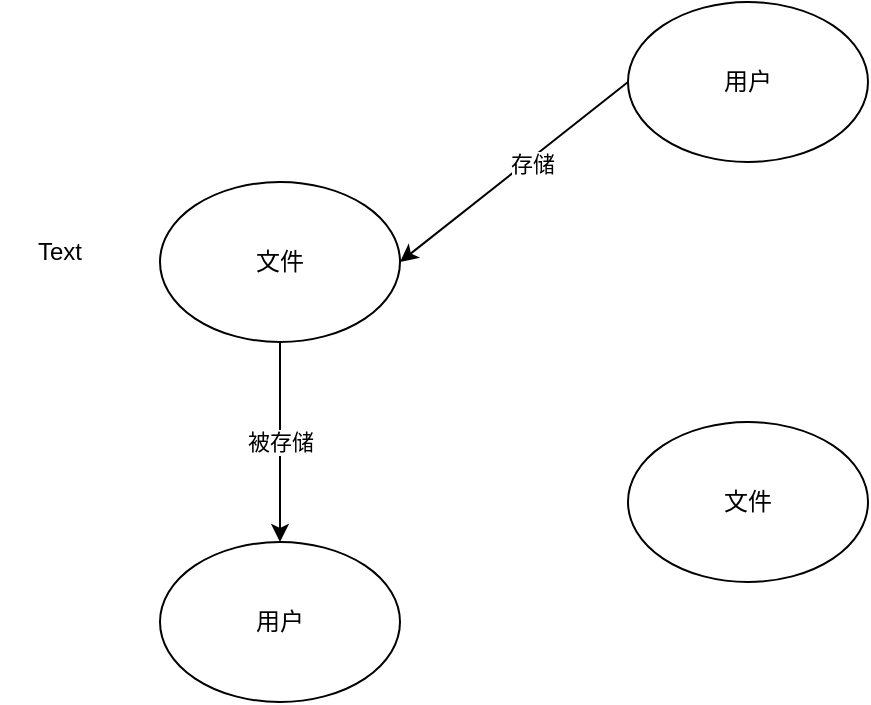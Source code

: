 <mxfile version="21.5.0" type="github">
  <diagram name="第 1 页" id="qBE5IhPVt-9iLqM7TIWP">
    <mxGraphModel dx="954" dy="590" grid="1" gridSize="10" guides="1" tooltips="1" connect="1" arrows="1" fold="1" page="1" pageScale="1" pageWidth="827" pageHeight="1169" math="0" shadow="0">
      <root>
        <mxCell id="0" />
        <mxCell id="1" parent="0" />
        <mxCell id="2KTfr1VdgskmDTvCFHUD-7" style="rounded=0;orthogonalLoop=1;jettySize=auto;html=1;entryX=0.5;entryY=0;entryDx=0;entryDy=0;" edge="1" parent="1" source="2KTfr1VdgskmDTvCFHUD-1" target="2KTfr1VdgskmDTvCFHUD-6">
          <mxGeometry relative="1" as="geometry" />
        </mxCell>
        <mxCell id="2KTfr1VdgskmDTvCFHUD-8" value="被存储" style="edgeLabel;html=1;align=center;verticalAlign=middle;resizable=0;points=[];" vertex="1" connectable="0" parent="2KTfr1VdgskmDTvCFHUD-7">
          <mxGeometry x="-0.0" relative="1" as="geometry">
            <mxPoint as="offset" />
          </mxGeometry>
        </mxCell>
        <mxCell id="2KTfr1VdgskmDTvCFHUD-1" value="文件" style="ellipse;whiteSpace=wrap;html=1;" vertex="1" parent="1">
          <mxGeometry x="120" y="160" width="120" height="80" as="geometry" />
        </mxCell>
        <mxCell id="2KTfr1VdgskmDTvCFHUD-4" style="rounded=0;orthogonalLoop=1;jettySize=auto;html=1;entryX=1;entryY=0.5;entryDx=0;entryDy=0;exitX=0;exitY=0.5;exitDx=0;exitDy=0;" edge="1" parent="1" source="2KTfr1VdgskmDTvCFHUD-2" target="2KTfr1VdgskmDTvCFHUD-1">
          <mxGeometry relative="1" as="geometry" />
        </mxCell>
        <mxCell id="2KTfr1VdgskmDTvCFHUD-5" value="存储" style="edgeLabel;html=1;align=center;verticalAlign=middle;resizable=0;points=[];" vertex="1" connectable="0" parent="2KTfr1VdgskmDTvCFHUD-4">
          <mxGeometry x="-0.14" y="2" relative="1" as="geometry">
            <mxPoint as="offset" />
          </mxGeometry>
        </mxCell>
        <mxCell id="2KTfr1VdgskmDTvCFHUD-2" value="用户" style="ellipse;whiteSpace=wrap;html=1;" vertex="1" parent="1">
          <mxGeometry x="354" y="70" width="120" height="80" as="geometry" />
        </mxCell>
        <mxCell id="2KTfr1VdgskmDTvCFHUD-3" value="文件" style="ellipse;whiteSpace=wrap;html=1;" vertex="1" parent="1">
          <mxGeometry x="354" y="280" width="120" height="80" as="geometry" />
        </mxCell>
        <mxCell id="2KTfr1VdgskmDTvCFHUD-6" value="用户" style="ellipse;whiteSpace=wrap;html=1;" vertex="1" parent="1">
          <mxGeometry x="120" y="340" width="120" height="80" as="geometry" />
        </mxCell>
        <mxCell id="2KTfr1VdgskmDTvCFHUD-9" value="Text" style="text;html=1;strokeColor=none;fillColor=none;align=center;verticalAlign=middle;whiteSpace=wrap;rounded=0;" vertex="1" parent="1">
          <mxGeometry x="40" y="180" width="60" height="30" as="geometry" />
        </mxCell>
      </root>
    </mxGraphModel>
  </diagram>
</mxfile>
